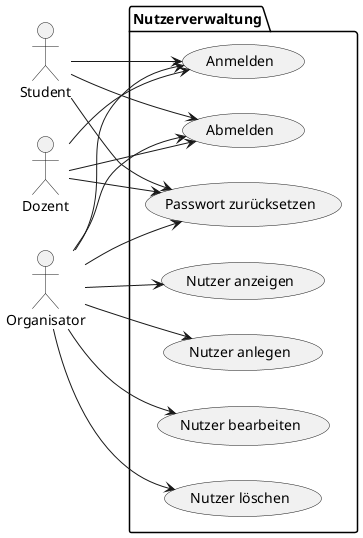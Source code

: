 @startuml
left to right direction
actor Student as stu
actor Dozent as doz
actor Organisator as org

package Nutzerverwaltung {
	usecase "Anmelden" as nv_1
	usecase "Abmelden" as nv_2
	usecase "Passwort zurücksetzen" as nv_3
	usecase "Nutzer anzeigen" as nv_4
	usecase "Nutzer anlegen" as nv_5
	usecase "Nutzer bearbeiten" as nv_6
	usecase "Nutzer löschen" as nv_7
}

stu --> nv_1
stu --> nv_2
stu --> nv_3

doz --> nv_1
doz --> nv_2
doz --> nv_3

org --> nv_1
org --> nv_2
org --> nv_3
org --> nv_4
org --> nv_5
org --> nv_6
org --> nv_7

@enduml
